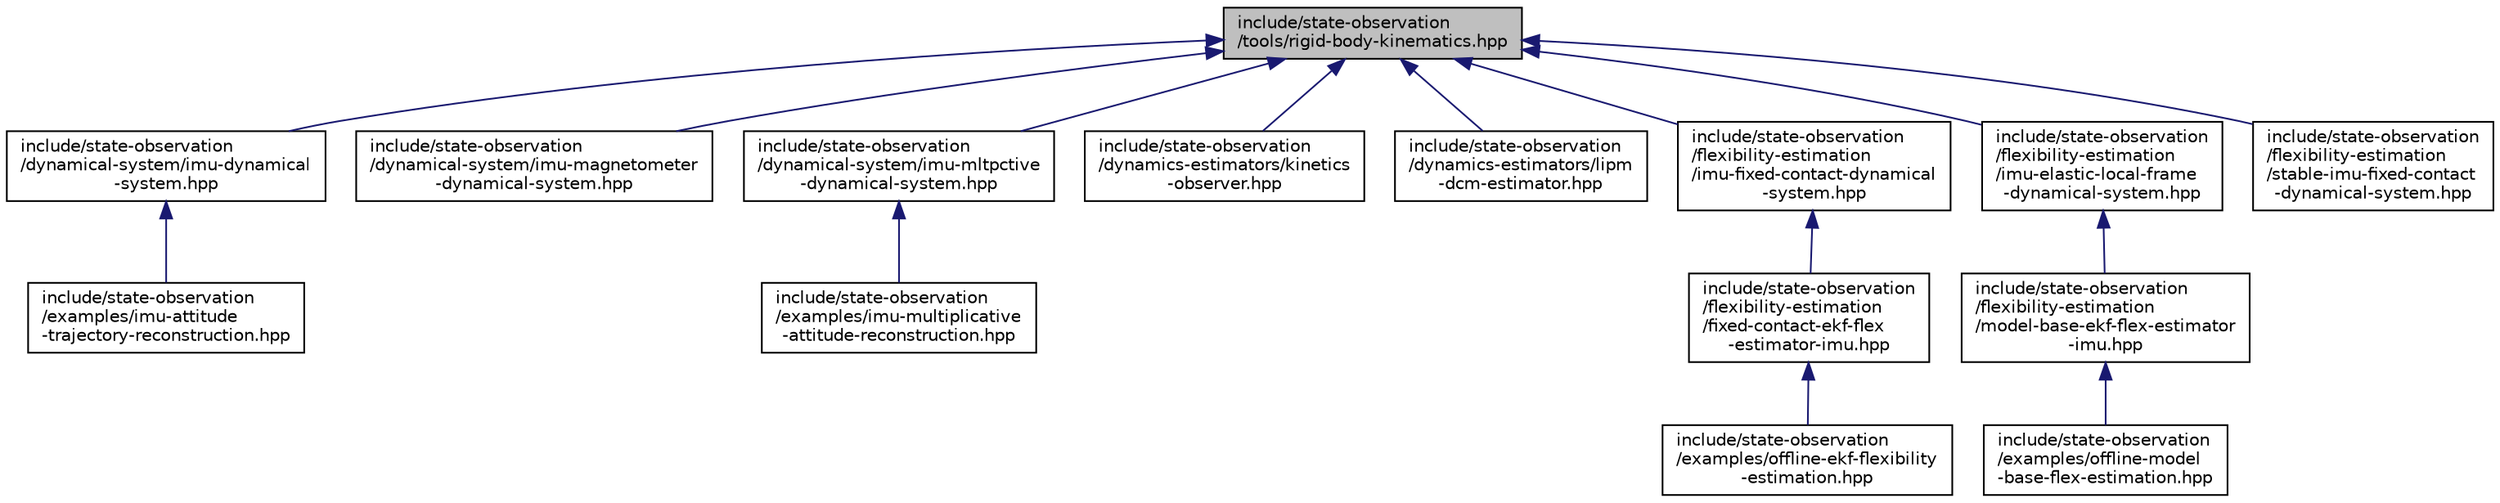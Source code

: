 digraph "include/state-observation/tools/rigid-body-kinematics.hpp"
{
  edge [fontname="Helvetica",fontsize="10",labelfontname="Helvetica",labelfontsize="10"];
  node [fontname="Helvetica",fontsize="10",shape=record];
  Node22 [label="include/state-observation\l/tools/rigid-body-kinematics.hpp",height=0.2,width=0.4,color="black", fillcolor="grey75", style="filled", fontcolor="black"];
  Node22 -> Node23 [dir="back",color="midnightblue",fontsize="10",style="solid",fontname="Helvetica"];
  Node23 [label="include/state-observation\l/dynamical-system/imu-dynamical\l-system.hpp",height=0.2,width=0.4,color="black", fillcolor="white", style="filled",URL="$imu-dynamical-system_8hpp.html",tooltip="The file describes the dynamical system defined by an inertial measurement unit (IMU) fixed on a rigi..."];
  Node23 -> Node24 [dir="back",color="midnightblue",fontsize="10",style="solid",fontname="Helvetica"];
  Node24 [label="include/state-observation\l/examples/imu-attitude\l-trajectory-reconstruction.hpp",height=0.2,width=0.4,color="black", fillcolor="white", style="filled",URL="$imu-attitude-trajectory-reconstruction_8hpp.html",tooltip="Gives an implementation of attitude estimation for IMU reconstruction with or without given input..."];
  Node22 -> Node25 [dir="back",color="midnightblue",fontsize="10",style="solid",fontname="Helvetica"];
  Node25 [label="include/state-observation\l/dynamical-system/imu-magnetometer\l-dynamical-system.hpp",height=0.2,width=0.4,color="black", fillcolor="white", style="filled",URL="$imu-magnetometer-dynamical-system_8hpp.html",tooltip="The file describes the dynamical system defined by an inertial measurement unit (IMU) fixed on a rigi..."];
  Node22 -> Node26 [dir="back",color="midnightblue",fontsize="10",style="solid",fontname="Helvetica"];
  Node26 [label="include/state-observation\l/dynamical-system/imu-mltpctive\l-dynamical-system.hpp",height=0.2,width=0.4,color="black", fillcolor="white", style="filled",URL="$imu-mltpctive-dynamical-system_8hpp.html"];
  Node26 -> Node27 [dir="back",color="midnightblue",fontsize="10",style="solid",fontname="Helvetica"];
  Node27 [label="include/state-observation\l/examples/imu-multiplicative\l-attitude-reconstruction.hpp",height=0.2,width=0.4,color="black", fillcolor="white", style="filled",URL="$imu-multiplicative-attitude-reconstruction_8hpp.html"];
  Node22 -> Node28 [dir="back",color="midnightblue",fontsize="10",style="solid",fontname="Helvetica"];
  Node28 [label="include/state-observation\l/dynamics-estimators/kinetics\l-observer.hpp",height=0.2,width=0.4,color="black", fillcolor="white", style="filled",URL="$kinetics-observer_8hpp.html",tooltip="Unified Kinetics estimator. "];
  Node22 -> Node29 [dir="back",color="midnightblue",fontsize="10",style="solid",fontname="Helvetica"];
  Node29 [label="include/state-observation\l/dynamics-estimators/lipm\l-dcm-estimator.hpp",height=0.2,width=0.4,color="black", fillcolor="white", style="filled",URL="$lipm-dcm-estimator_8hpp.html",tooltip="Filtering of divergent component of motion (DCM) and estimation of a bias betweeen the DCM and the co..."];
  Node22 -> Node30 [dir="back",color="midnightblue",fontsize="10",style="solid",fontname="Helvetica"];
  Node30 [label="include/state-observation\l/flexibility-estimation\l/imu-fixed-contact-dynamical\l-system.hpp",height=0.2,width=0.4,color="black", fillcolor="white", style="filled",URL="$imu-fixed-contact-dynamical-system_8hpp.html",tooltip="Definitions of the dynamical system of a robot flexibility with an IMU sensor. "];
  Node30 -> Node31 [dir="back",color="midnightblue",fontsize="10",style="solid",fontname="Helvetica"];
  Node31 [label="include/state-observation\l/flexibility-estimation\l/fixed-contact-ekf-flex\l-estimator-imu.hpp",height=0.2,width=0.4,color="black", fillcolor="white", style="filled",URL="$fixed-contact-ekf-flex-estimator-imu_8hpp.html",tooltip="Declares the class of the estimation of the flexibility using an extended Kalman filter and a fixed c..."];
  Node31 -> Node32 [dir="back",color="midnightblue",fontsize="10",style="solid",fontname="Helvetica"];
  Node32 [label="include/state-observation\l/examples/offline-ekf-flexibility\l-estimation.hpp",height=0.2,width=0.4,color="black", fillcolor="white", style="filled",URL="$offline-ekf-flexibility-estimation_8hpp.html",tooltip="Gives an implementation of flexibility estimation for IMU reconstruction with or without given input ..."];
  Node22 -> Node33 [dir="back",color="midnightblue",fontsize="10",style="solid",fontname="Helvetica"];
  Node33 [label="include/state-observation\l/flexibility-estimation\l/imu-elastic-local-frame\l-dynamical-system.hpp",height=0.2,width=0.4,color="black", fillcolor="white", style="filled",URL="$imu-elastic-local-frame-dynamical-system_8hpp.html"];
  Node33 -> Node34 [dir="back",color="midnightblue",fontsize="10",style="solid",fontname="Helvetica"];
  Node34 [label="include/state-observation\l/flexibility-estimation\l/model-base-ekf-flex-estimator\l-imu.hpp",height=0.2,width=0.4,color="black", fillcolor="white", style="filled",URL="$model-base-ekf-flex-estimator-imu_8hpp.html",tooltip="Declares the class of the estimation of the flexibility using an extended Kalman filter and a fixed c..."];
  Node34 -> Node35 [dir="back",color="midnightblue",fontsize="10",style="solid",fontname="Helvetica"];
  Node35 [label="include/state-observation\l/examples/offline-model\l-base-flex-estimation.hpp",height=0.2,width=0.4,color="black", fillcolor="white", style="filled",URL="$offline-model-base-flex-estimation_8hpp.html"];
  Node22 -> Node36 [dir="back",color="midnightblue",fontsize="10",style="solid",fontname="Helvetica"];
  Node36 [label="include/state-observation\l/flexibility-estimation\l/stable-imu-fixed-contact\l-dynamical-system.hpp",height=0.2,width=0.4,color="black", fillcolor="white", style="filled",URL="$stable-imu-fixed-contact-dynamical-system_8hpp.html"];
}
